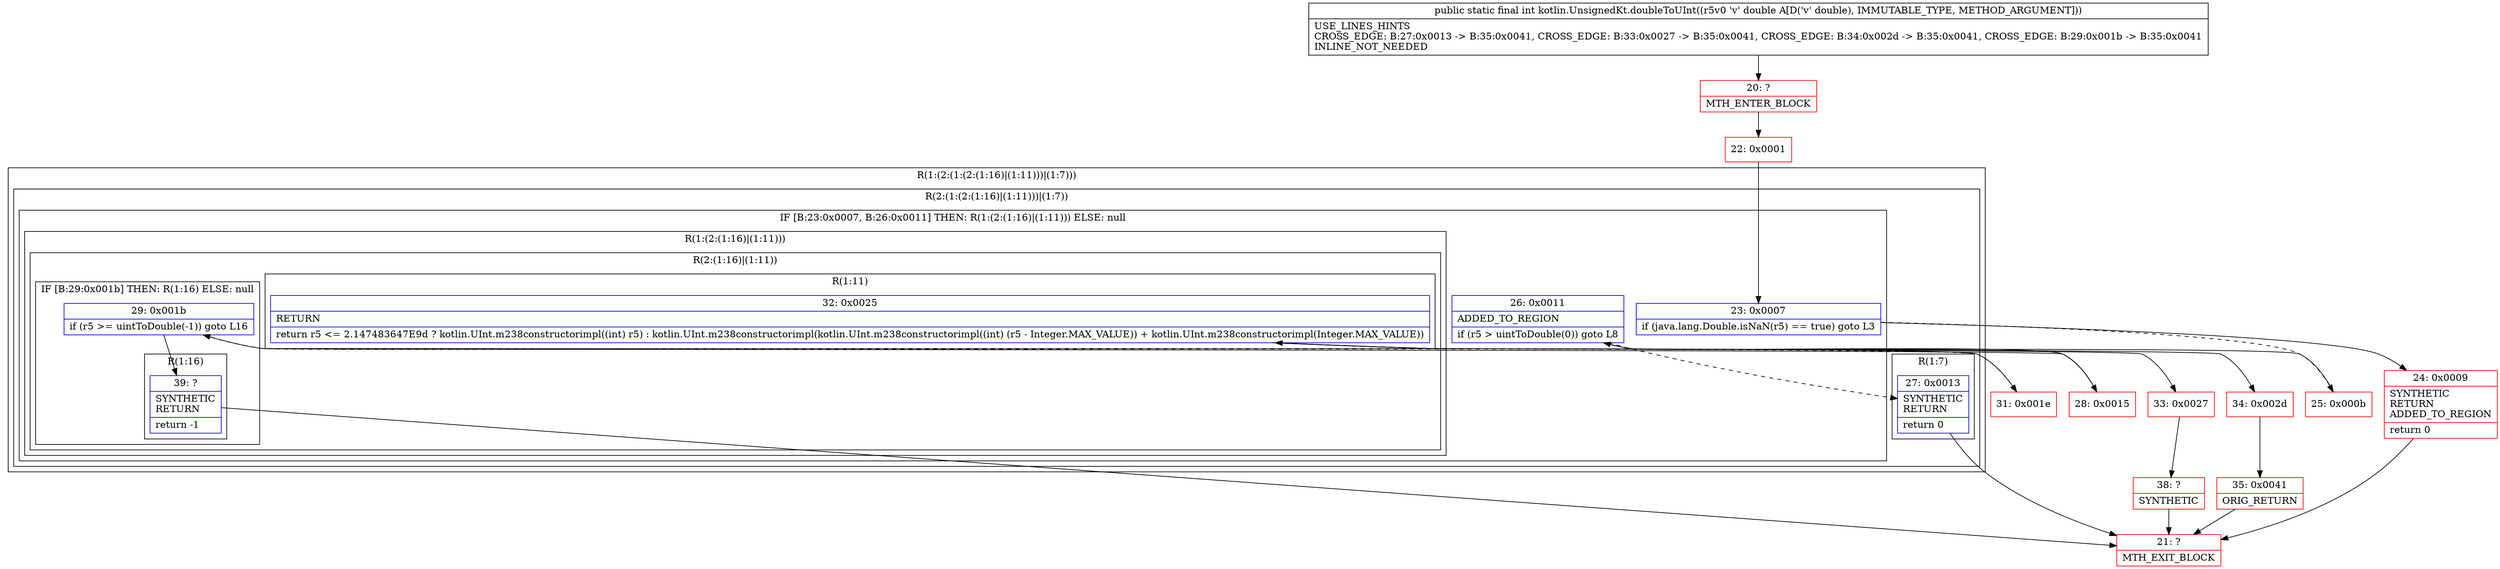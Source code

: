 digraph "CFG forkotlin.UnsignedKt.doubleToUInt(D)I" {
subgraph cluster_Region_330940163 {
label = "R(1:(2:(1:(2:(1:16)|(1:11)))|(1:7)))";
node [shape=record,color=blue];
subgraph cluster_Region_1379621952 {
label = "R(2:(1:(2:(1:16)|(1:11)))|(1:7))";
node [shape=record,color=blue];
subgraph cluster_IfRegion_2101960569 {
label = "IF [B:23:0x0007, B:26:0x0011] THEN: R(1:(2:(1:16)|(1:11))) ELSE: null";
node [shape=record,color=blue];
Node_23 [shape=record,label="{23\:\ 0x0007|if (java.lang.Double.isNaN(r5) == true) goto L3\l}"];
Node_26 [shape=record,label="{26\:\ 0x0011|ADDED_TO_REGION\l|if (r5 \> uintToDouble(0)) goto L8\l}"];
subgraph cluster_Region_362303957 {
label = "R(1:(2:(1:16)|(1:11)))";
node [shape=record,color=blue];
subgraph cluster_Region_1258796482 {
label = "R(2:(1:16)|(1:11))";
node [shape=record,color=blue];
subgraph cluster_IfRegion_1129720254 {
label = "IF [B:29:0x001b] THEN: R(1:16) ELSE: null";
node [shape=record,color=blue];
Node_29 [shape=record,label="{29\:\ 0x001b|if (r5 \>= uintToDouble(\-1)) goto L16\l}"];
subgraph cluster_Region_1959986234 {
label = "R(1:16)";
node [shape=record,color=blue];
Node_39 [shape=record,label="{39\:\ ?|SYNTHETIC\lRETURN\l|return \-1\l}"];
}
}
subgraph cluster_Region_588440972 {
label = "R(1:11)";
node [shape=record,color=blue];
Node_32 [shape=record,label="{32\:\ 0x0025|RETURN\l|return r5 \<= 2.147483647E9d ? kotlin.UInt.m238constructorimpl((int) r5) : kotlin.UInt.m238constructorimpl(kotlin.UInt.m238constructorimpl((int) (r5 \- Integer.MAX_VALUE)) + kotlin.UInt.m238constructorimpl(Integer.MAX_VALUE))\l}"];
}
}
}
}
subgraph cluster_Region_1431174537 {
label = "R(1:7)";
node [shape=record,color=blue];
Node_27 [shape=record,label="{27\:\ 0x0013|SYNTHETIC\lRETURN\l|return 0\l}"];
}
}
}
Node_20 [shape=record,color=red,label="{20\:\ ?|MTH_ENTER_BLOCK\l}"];
Node_22 [shape=record,color=red,label="{22\:\ 0x0001}"];
Node_24 [shape=record,color=red,label="{24\:\ 0x0009|SYNTHETIC\lRETURN\lADDED_TO_REGION\l|return 0\l}"];
Node_21 [shape=record,color=red,label="{21\:\ ?|MTH_EXIT_BLOCK\l}"];
Node_25 [shape=record,color=red,label="{25\:\ 0x000b}"];
Node_28 [shape=record,color=red,label="{28\:\ 0x0015}"];
Node_31 [shape=record,color=red,label="{31\:\ 0x001e}"];
Node_33 [shape=record,color=red,label="{33\:\ 0x0027}"];
Node_38 [shape=record,color=red,label="{38\:\ ?|SYNTHETIC\l}"];
Node_34 [shape=record,color=red,label="{34\:\ 0x002d}"];
Node_35 [shape=record,color=red,label="{35\:\ 0x0041|ORIG_RETURN\l}"];
MethodNode[shape=record,label="{public static final int kotlin.UnsignedKt.doubleToUInt((r5v0 'v' double A[D('v' double), IMMUTABLE_TYPE, METHOD_ARGUMENT]))  | USE_LINES_HINTS\lCROSS_EDGE: B:27:0x0013 \-\> B:35:0x0041, CROSS_EDGE: B:33:0x0027 \-\> B:35:0x0041, CROSS_EDGE: B:34:0x002d \-\> B:35:0x0041, CROSS_EDGE: B:29:0x001b \-\> B:35:0x0041\lINLINE_NOT_NEEDED\l}"];
MethodNode -> Node_20;Node_23 -> Node_24;
Node_23 -> Node_25[style=dashed];
Node_26 -> Node_27[style=dashed];
Node_26 -> Node_28;
Node_29 -> Node_31[style=dashed];
Node_29 -> Node_39;
Node_39 -> Node_21;
Node_32 -> Node_33;
Node_32 -> Node_34;
Node_27 -> Node_21;
Node_20 -> Node_22;
Node_22 -> Node_23;
Node_24 -> Node_21;
Node_25 -> Node_26;
Node_28 -> Node_29;
Node_31 -> Node_32;
Node_33 -> Node_38;
Node_38 -> Node_21;
Node_34 -> Node_35;
Node_35 -> Node_21;
}

